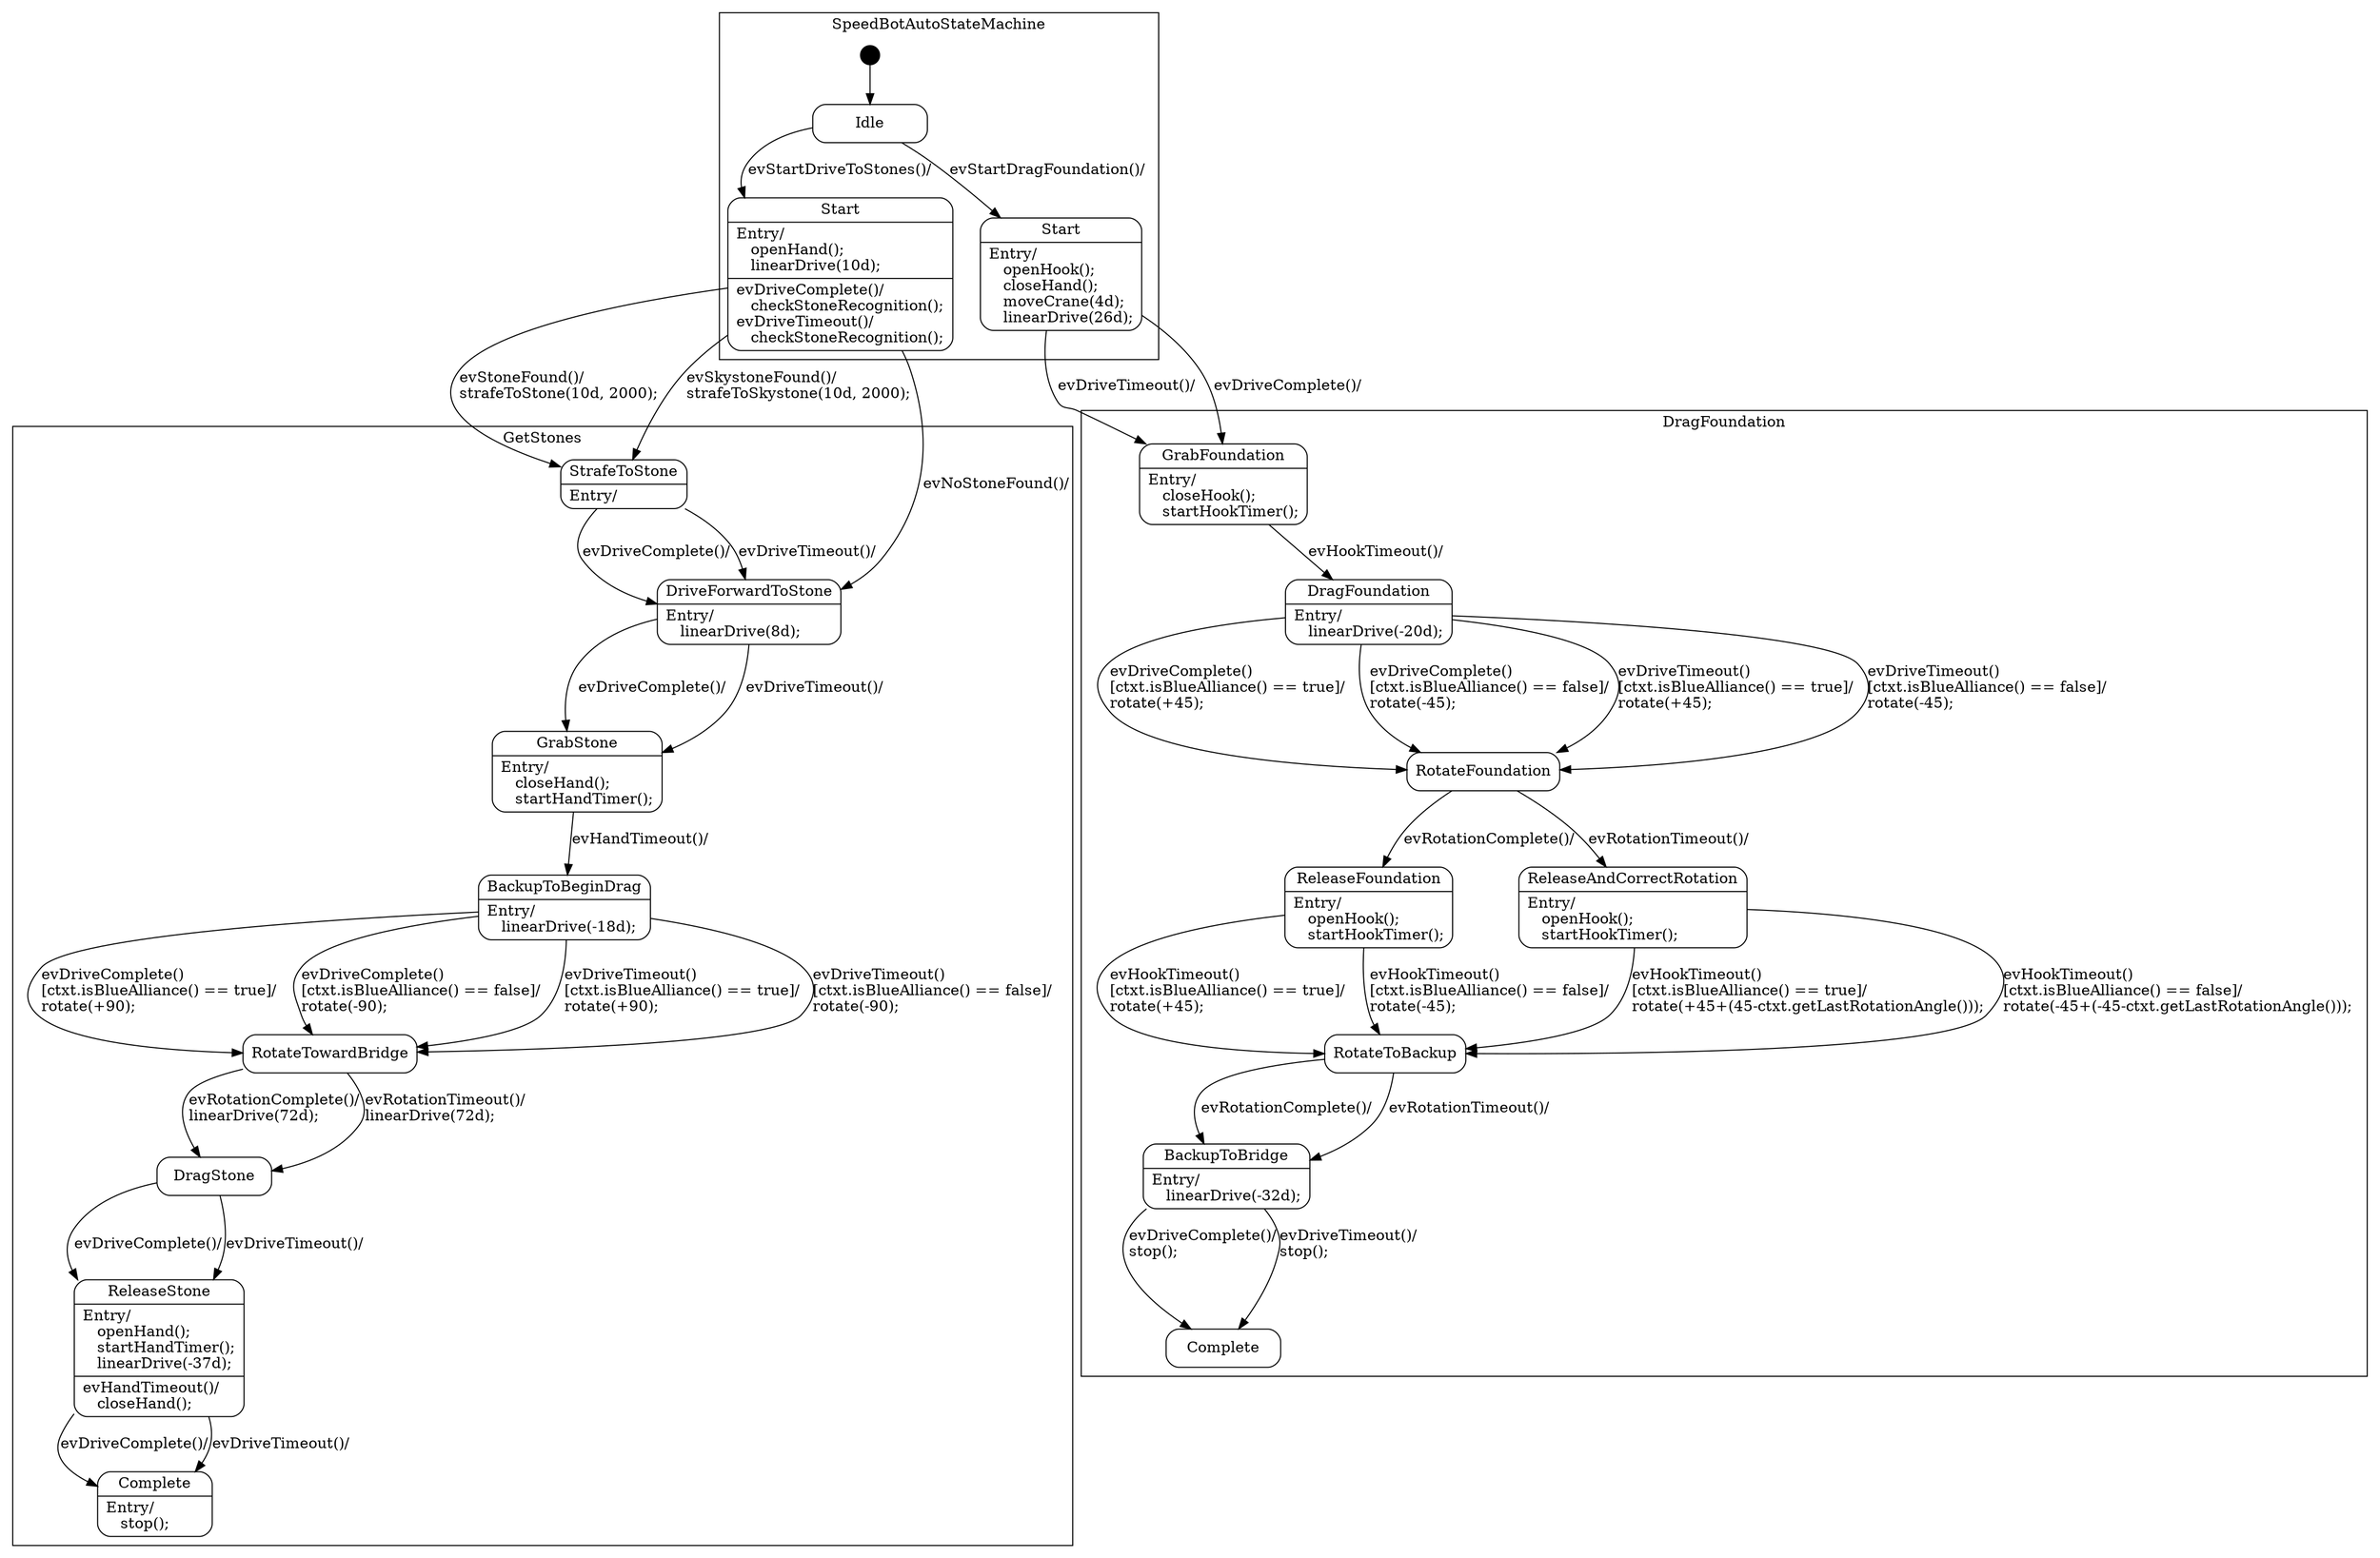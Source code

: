 digraph SpeedBotAutoStateMachine {

    node
        [shape=Mrecord width=1.5];

    subgraph cluster_SpeedBotAutoStateMachine {

        label="SpeedBotAutoStateMachine";

        //
        // States (Nodes)
        //

        "SpeedBotAutoStateMachine::Idle"
            [label="{Idle}"];

        "%start"
            [label="" shape=circle style=filled fillcolor=black width=0.25];

        //
        // Transitions (Edges)
        //

        "SpeedBotAutoStateMachine::Idle" -> "GetStones::Start"
            [label="evStartDriveToStones()/\l"];

        "SpeedBotAutoStateMachine::Idle" -> "DragFoundation::Start"
            [label="evStartDragFoundation()/\l"];

        "%start" -> "SpeedBotAutoStateMachine::Idle"
    }

    subgraph cluster_GetStones {

        label="GetStones";

        //
        // States (Nodes)
        //

        "GetStones::Start"
            [label="{Start|Entry/\l&nbsp;&nbsp;&nbsp;openHand();\l&nbsp;&nbsp;&nbsp;linearDrive(10d);\l|evDriveComplete()/\l&nbsp;&nbsp;&nbsp;checkStoneRecognition();\levDriveTimeout()/\l&nbsp;&nbsp;&nbsp;checkStoneRecognition();\l}"];

        "GetStones::StrafeToStone"
            [label="{StrafeToStone|Entry/\l}"];

        "GetStones::DriveForwardToStone"
            [label="{DriveForwardToStone|Entry/\l&nbsp;&nbsp;&nbsp;linearDrive(8d);\l}"];

        "GetStones::GrabStone"
            [label="{GrabStone|Entry/\l&nbsp;&nbsp;&nbsp;closeHand();\l&nbsp;&nbsp;&nbsp;startHandTimer();\l}"];

        "GetStones::BackupToBeginDrag"
            [label="{BackupToBeginDrag|Entry/\l&nbsp;&nbsp;&nbsp;linearDrive(-18d);\l}"];

        "GetStones::RotateTowardBridge"
            [label="{RotateTowardBridge}"];

        "GetStones::DragStone"
            [label="{DragStone}"];

        "GetStones::ReleaseStone"
            [label="{ReleaseStone|Entry/\l&nbsp;&nbsp;&nbsp;openHand();\l&nbsp;&nbsp;&nbsp;startHandTimer();\l&nbsp;&nbsp;&nbsp;linearDrive(-37d);\l|evHandTimeout()/\l&nbsp;&nbsp;&nbsp;closeHand();\l}"];

        "GetStones::Complete"
            [label="{Complete|Entry/\l&nbsp;&nbsp;&nbsp;stop();\l}"];

        //
        // Transitions (Edges)
        //

        "GetStones::Start" -> "GetStones::StrafeToStone"
            [label="evSkystoneFound()/\lstrafeToSkystone(10d, 2000);\l"];

        "GetStones::Start" -> "GetStones::StrafeToStone"
            [label="evStoneFound()/\lstrafeToStone(10d, 2000);\l"];

        "GetStones::Start" -> "GetStones::DriveForwardToStone"
            [label="evNoStoneFound()/\l"];

        "GetStones::StrafeToStone" -> "GetStones::DriveForwardToStone"
            [label="evDriveComplete()/\l"];

        "GetStones::StrafeToStone" -> "GetStones::DriveForwardToStone"
            [label="evDriveTimeout()/\l"];

        "GetStones::DriveForwardToStone" -> "GetStones::GrabStone"
            [label="evDriveComplete()/\l"];

        "GetStones::DriveForwardToStone" -> "GetStones::GrabStone"
            [label="evDriveTimeout()/\l"];

        "GetStones::GrabStone" -> "GetStones::BackupToBeginDrag"
            [label="evHandTimeout()/\l"];

        "GetStones::BackupToBeginDrag" -> "GetStones::RotateTowardBridge"
            [label="evDriveComplete()\l\[ctxt.isBlueAlliance() == true\]/\lrotate(+90);\l"];

        "GetStones::BackupToBeginDrag" -> "GetStones::RotateTowardBridge"
            [label="evDriveComplete()\l\[ctxt.isBlueAlliance() == false\]/\lrotate(-90);\l"];

        "GetStones::BackupToBeginDrag" -> "GetStones::RotateTowardBridge"
            [label="evDriveTimeout()\l\[ctxt.isBlueAlliance() == true\]/\lrotate(+90);\l"];

        "GetStones::BackupToBeginDrag" -> "GetStones::RotateTowardBridge"
            [label="evDriveTimeout()\l\[ctxt.isBlueAlliance() == false\]/\lrotate(-90);\l"];

        "GetStones::RotateTowardBridge" -> "GetStones::DragStone"
            [label="evRotationComplete()/\llinearDrive(72d);\l"];

        "GetStones::RotateTowardBridge" -> "GetStones::DragStone"
            [label="evRotationTimeout()/\llinearDrive(72d);\l"];

        "GetStones::DragStone" -> "GetStones::ReleaseStone"
            [label="evDriveComplete()/\l"];

        "GetStones::DragStone" -> "GetStones::ReleaseStone"
            [label="evDriveTimeout()/\l"];

        "GetStones::ReleaseStone" -> "GetStones::Complete"
            [label="evDriveComplete()/\l"];

        "GetStones::ReleaseStone" -> "GetStones::Complete"
            [label="evDriveTimeout()/\l"];
    }

    subgraph cluster_DragFoundation {

        label="DragFoundation";

        //
        // States (Nodes)
        //

        "DragFoundation::Start"
            [label="{Start|Entry/\l&nbsp;&nbsp;&nbsp;openHook();\l&nbsp;&nbsp;&nbsp;closeHand();\l&nbsp;&nbsp;&nbsp;moveCrane(4d);\l&nbsp;&nbsp;&nbsp;linearDrive(26d);\l}"];

        "DragFoundation::GrabFoundation"
            [label="{GrabFoundation|Entry/\l&nbsp;&nbsp;&nbsp;closeHook();\l&nbsp;&nbsp;&nbsp;startHookTimer();\l}"];

        "DragFoundation::DragFoundation"
            [label="{DragFoundation|Entry/\l&nbsp;&nbsp;&nbsp;linearDrive(-20d);\l}"];

        "DragFoundation::RotateFoundation"
            [label="{RotateFoundation}"];

        "DragFoundation::ReleaseFoundation"
            [label="{ReleaseFoundation|Entry/\l&nbsp;&nbsp;&nbsp;openHook();\l&nbsp;&nbsp;&nbsp;startHookTimer();\l}"];

        "DragFoundation::ReleaseAndCorrectRotation"
            [label="{ReleaseAndCorrectRotation|Entry/\l&nbsp;&nbsp;&nbsp;openHook();\l&nbsp;&nbsp;&nbsp;startHookTimer();\l}"];

        "DragFoundation::RotateToBackup"
            [label="{RotateToBackup}"];

        "DragFoundation::BackupToBridge"
            [label="{BackupToBridge|Entry/\l&nbsp;&nbsp;&nbsp;linearDrive(-32d);\l}"];

        "DragFoundation::Complete"
            [label="{Complete}"];

        //
        // Transitions (Edges)
        //

        "DragFoundation::Start" -> "DragFoundation::GrabFoundation"
            [label="evDriveComplete()/\l"];

        "DragFoundation::Start" -> "DragFoundation::GrabFoundation"
            [label="evDriveTimeout()/\l"];

        "DragFoundation::GrabFoundation" -> "DragFoundation::DragFoundation"
            [label="evHookTimeout()/\l"];

        "DragFoundation::DragFoundation" -> "DragFoundation::RotateFoundation"
            [label="evDriveComplete()\l\[ctxt.isBlueAlliance() == true\]/\lrotate(+45);\l"];

        "DragFoundation::DragFoundation" -> "DragFoundation::RotateFoundation"
            [label="evDriveComplete()\l\[ctxt.isBlueAlliance() == false\]/\lrotate(-45);\l"];

        "DragFoundation::DragFoundation" -> "DragFoundation::RotateFoundation"
            [label="evDriveTimeout()\l\[ctxt.isBlueAlliance() == true\]/\lrotate(+45);\l"];

        "DragFoundation::DragFoundation" -> "DragFoundation::RotateFoundation"
            [label="evDriveTimeout()\l\[ctxt.isBlueAlliance() == false\]/\lrotate(-45);\l"];

        "DragFoundation::RotateFoundation" -> "DragFoundation::ReleaseAndCorrectRotation"
            [label="evRotationTimeout()/\l"];

        "DragFoundation::RotateFoundation" -> "DragFoundation::ReleaseFoundation"
            [label="evRotationComplete()/\l"];

        "DragFoundation::ReleaseFoundation" -> "DragFoundation::RotateToBackup"
            [label="evHookTimeout()\l\[ctxt.isBlueAlliance() == true\]/\lrotate(+45);\l"];

        "DragFoundation::ReleaseFoundation" -> "DragFoundation::RotateToBackup"
            [label="evHookTimeout()\l\[ctxt.isBlueAlliance() == false\]/\lrotate(-45);\l"];

        "DragFoundation::ReleaseAndCorrectRotation" -> "DragFoundation::RotateToBackup"
            [label="evHookTimeout()\l\[ctxt.isBlueAlliance() == true\]/\lrotate(+45+(45-ctxt.getLastRotationAngle()));\l"];

        "DragFoundation::ReleaseAndCorrectRotation" -> "DragFoundation::RotateToBackup"
            [label="evHookTimeout()\l\[ctxt.isBlueAlliance() == false\]/\lrotate(-45+(-45-ctxt.getLastRotationAngle()));\l"];

        "DragFoundation::RotateToBackup" -> "DragFoundation::BackupToBridge"
            [label="evRotationComplete()/\l"];

        "DragFoundation::RotateToBackup" -> "DragFoundation::BackupToBridge"
            [label="evRotationTimeout()/\l"];

        "DragFoundation::BackupToBridge" -> "DragFoundation::Complete"
            [label="evDriveComplete()/\lstop();\l"];

        "DragFoundation::BackupToBridge" -> "DragFoundation::Complete"
            [label="evDriveTimeout()/\lstop();\l"];
    }

}
